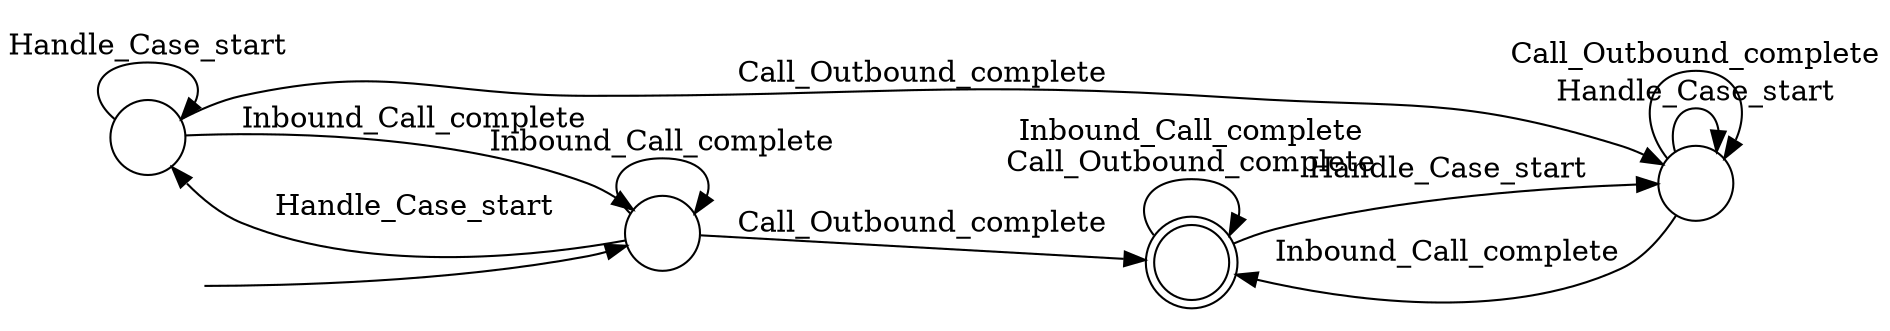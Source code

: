 digraph Automaton {
  rankdir = LR;
  0 [shape=circle,label=""];
  0 -> 0 [label="Handle_Case_start"]
  0 -> 3 [label="Inbound_Call_complete"]
  0 -> 2 [label="Call_Outbound_complete"]
  1 [shape=doublecircle,label=""];
  1 -> 2 [label="Handle_Case_start"]
  1 -> 1 [label="Inbound_Call_complete\nCall_Outbound_complete"]
  2 [shape=circle,label=""];
  2 -> 2 [label="Handle_Case_start"]
  2 -> 1 [label="Inbound_Call_complete"]
  2 -> 2 [label="Call_Outbound_complete"]
  3 [shape=circle,label=""];
  initial [shape=plaintext,label=""];
  initial -> 3
  3 -> 0 [label="Handle_Case_start"]
  3 -> 3 [label="Inbound_Call_complete"]
  3 -> 1 [label="Call_Outbound_complete"]
}
